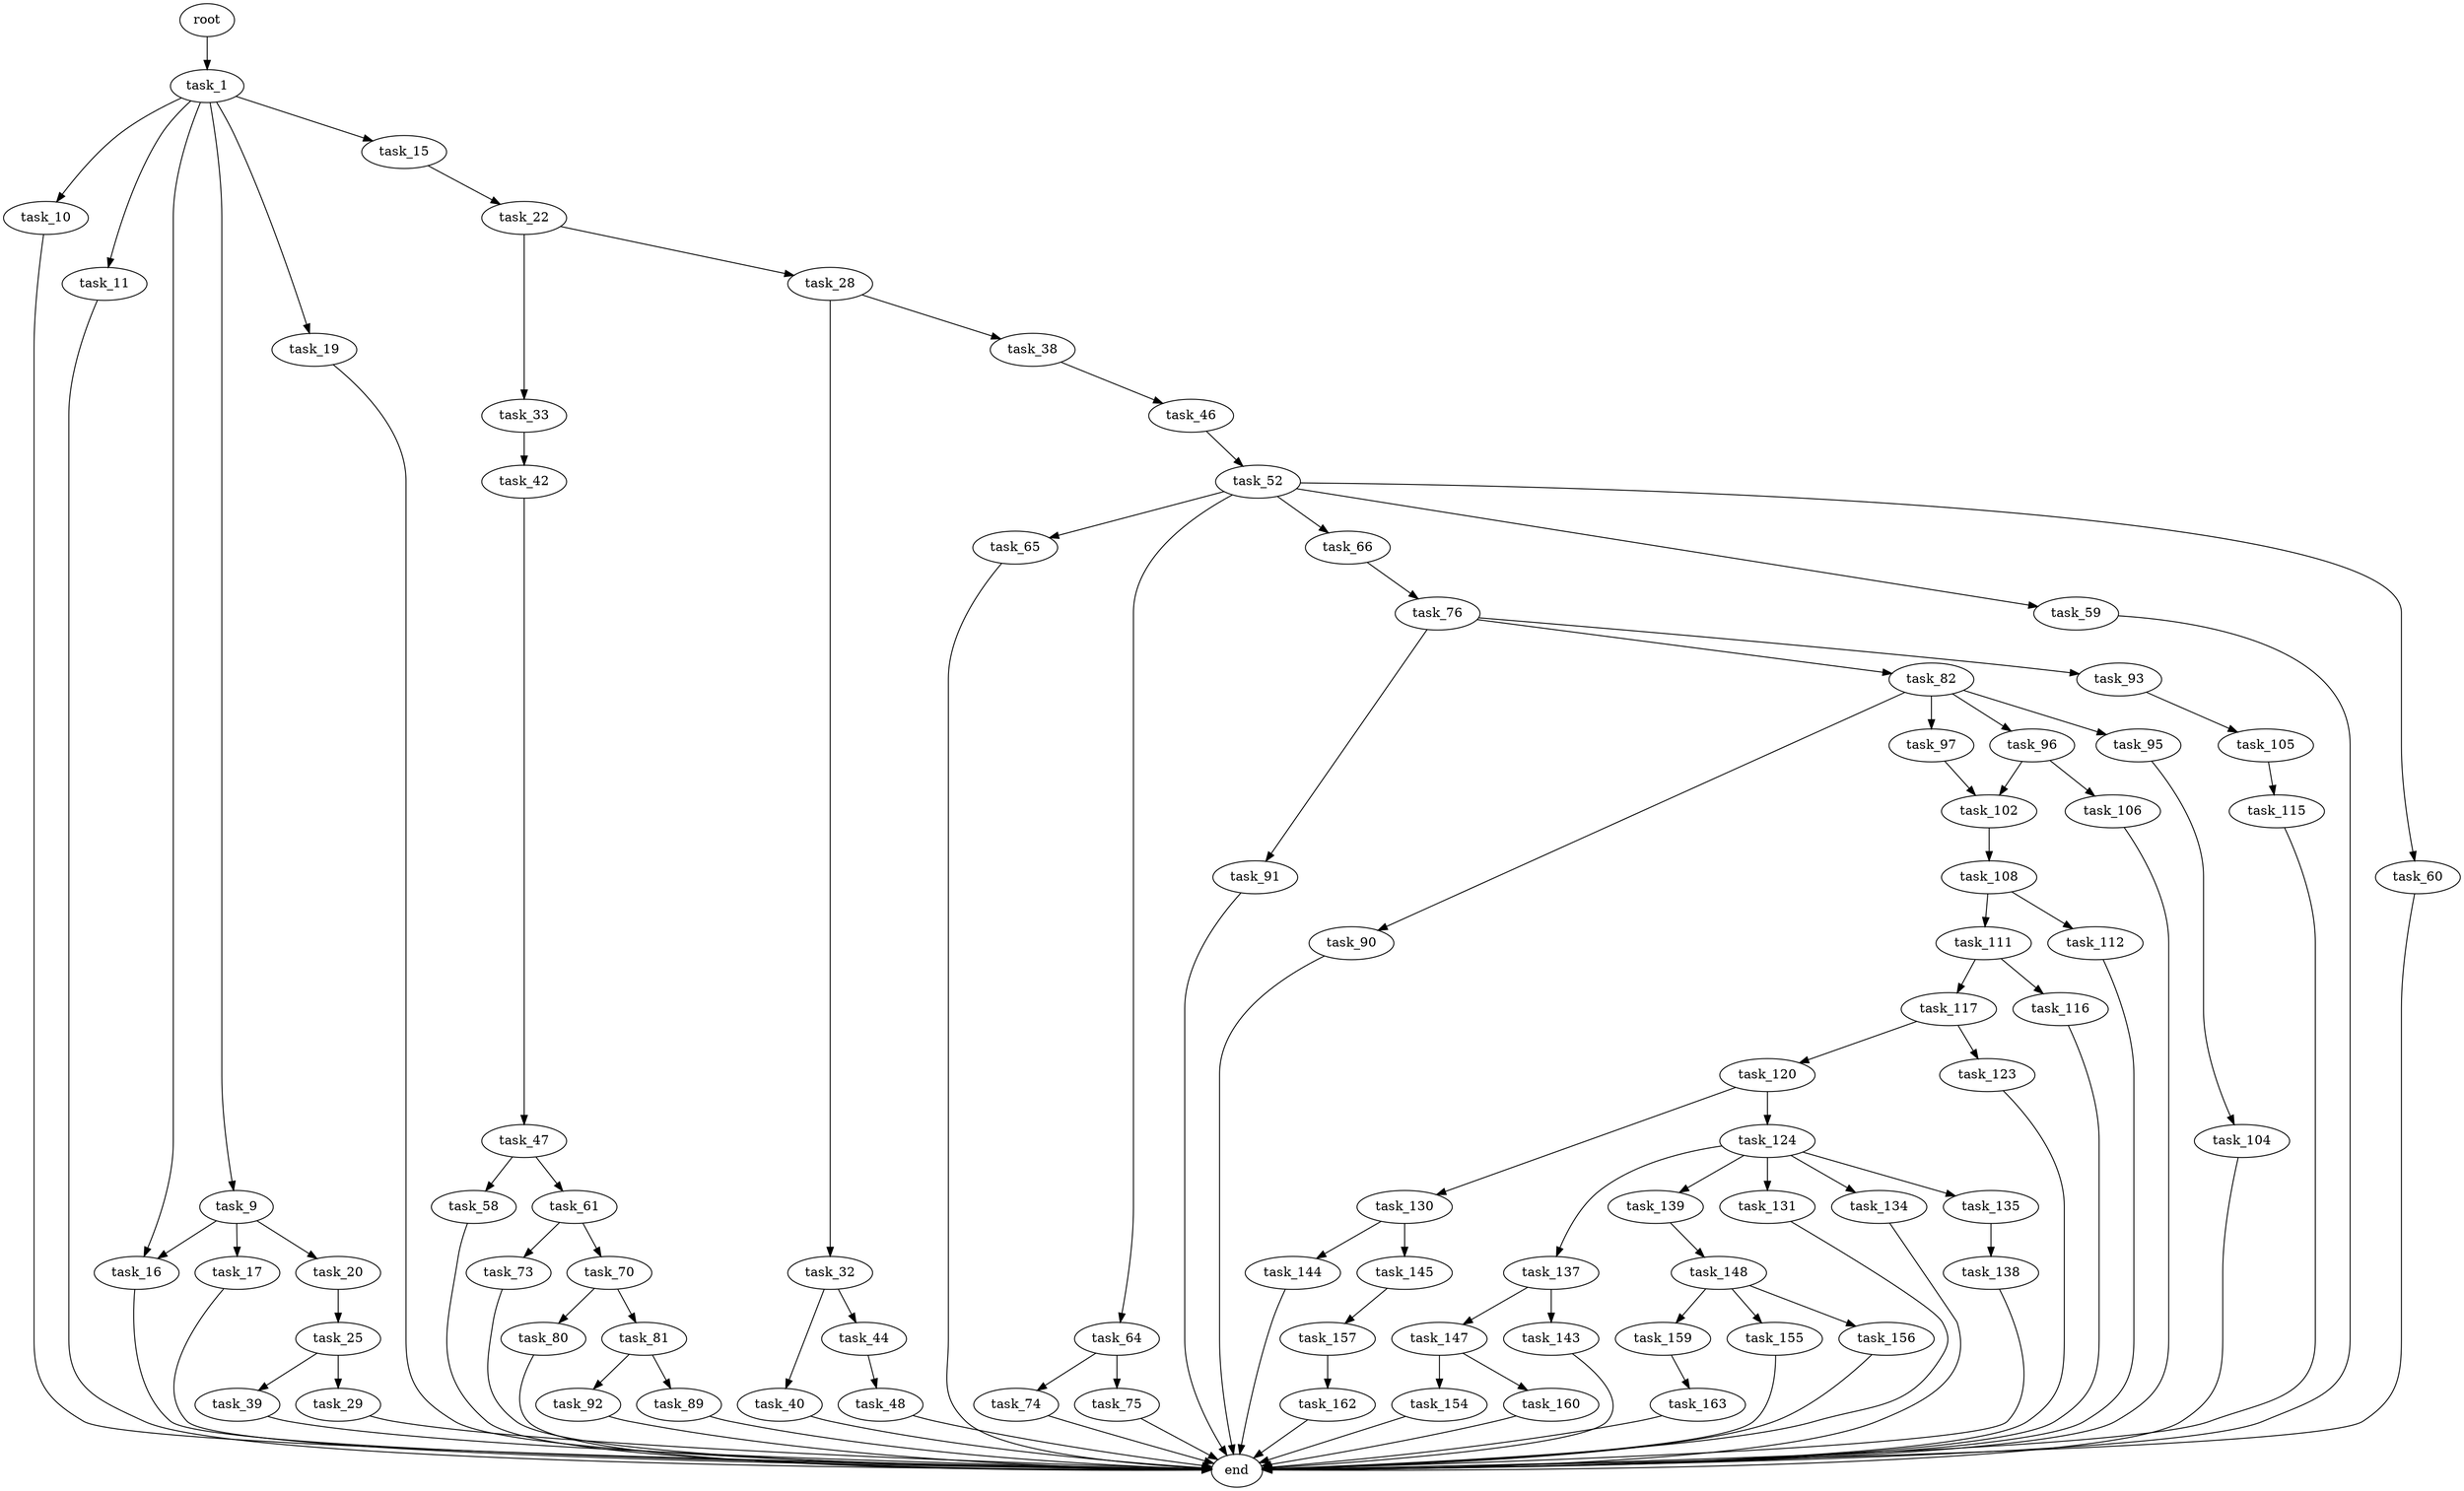 digraph G {
  root [size="0.000000"];
  task_1 [size="22383849108.000000"];
  task_9 [size="11693881390.000000"];
  task_10 [size="549755813888.000000"];
  task_11 [size="231928233984.000000"];
  task_15 [size="782757789696.000000"];
  task_16 [size="5421558696.000000"];
  task_17 [size="1207350725.000000"];
  task_19 [size="33647050506.000000"];
  task_20 [size="103039696743.000000"];
  task_22 [size="28991029248.000000"];
  task_25 [size="118020200227.000000"];
  task_28 [size="3162087554.000000"];
  task_29 [size="148989472357.000000"];
  task_32 [size="31493821921.000000"];
  task_33 [size="1073741824000.000000"];
  task_38 [size="352366592048.000000"];
  task_39 [size="1073741824000.000000"];
  task_40 [size="112289341479.000000"];
  task_42 [size="1021020301225.000000"];
  task_44 [size="24823790492.000000"];
  task_46 [size="355251057877.000000"];
  task_47 [size="368293445632.000000"];
  task_48 [size="398040809051.000000"];
  task_52 [size="549755813888.000000"];
  task_58 [size="8589934592.000000"];
  task_59 [size="1061245246262.000000"];
  task_60 [size="273916360001.000000"];
  task_61 [size="83175022462.000000"];
  task_64 [size="7301184495.000000"];
  task_65 [size="18965686281.000000"];
  task_66 [size="1073741824000.000000"];
  task_70 [size="2658443817.000000"];
  task_73 [size="1416535982308.000000"];
  task_74 [size="36113489499.000000"];
  task_75 [size="34308659708.000000"];
  task_76 [size="607920679.000000"];
  task_80 [size="647506453608.000000"];
  task_81 [size="1108534825105.000000"];
  task_82 [size="1073741824000.000000"];
  task_89 [size="134217728000.000000"];
  task_90 [size="147783452671.000000"];
  task_91 [size="188229084414.000000"];
  task_92 [size="7191728340.000000"];
  task_93 [size="90811784747.000000"];
  task_95 [size="237243907054.000000"];
  task_96 [size="58771206490.000000"];
  task_97 [size="841009221.000000"];
  task_102 [size="68719476736.000000"];
  task_104 [size="1426289676192.000000"];
  task_105 [size="697985829642.000000"];
  task_106 [size="597404828994.000000"];
  task_108 [size="41645846645.000000"];
  task_111 [size="782757789696.000000"];
  task_112 [size="231928233984.000000"];
  task_115 [size="5622022066.000000"];
  task_116 [size="13944445904.000000"];
  task_117 [size="231928233984.000000"];
  task_120 [size="22050714467.000000"];
  task_123 [size="1793662832.000000"];
  task_124 [size="289814478865.000000"];
  task_130 [size="23704308269.000000"];
  task_131 [size="1460014327.000000"];
  task_134 [size="4282968249.000000"];
  task_135 [size="418004828883.000000"];
  task_137 [size="68719476736.000000"];
  task_138 [size="68719476736.000000"];
  task_139 [size="134217728000.000000"];
  task_143 [size="28991029248.000000"];
  task_144 [size="18401638186.000000"];
  task_145 [size="68719476736.000000"];
  task_147 [size="258418396678.000000"];
  task_148 [size="2953340700.000000"];
  task_154 [size="8589934592.000000"];
  task_155 [size="1879236985.000000"];
  task_156 [size="12838571376.000000"];
  task_157 [size="1073741824000.000000"];
  task_159 [size="190935212140.000000"];
  task_160 [size="11713164291.000000"];
  task_162 [size="231928233984.000000"];
  task_163 [size="368293445632.000000"];
  end [size="0.000000"];

  root -> task_1 [size="1.000000"];
  task_1 -> task_9 [size="838860800.000000"];
  task_1 -> task_10 [size="838860800.000000"];
  task_1 -> task_11 [size="838860800.000000"];
  task_1 -> task_15 [size="838860800.000000"];
  task_1 -> task_16 [size="838860800.000000"];
  task_1 -> task_19 [size="838860800.000000"];
  task_9 -> task_16 [size="209715200.000000"];
  task_9 -> task_17 [size="209715200.000000"];
  task_9 -> task_20 [size="209715200.000000"];
  task_10 -> end [size="1.000000"];
  task_11 -> end [size="1.000000"];
  task_15 -> task_22 [size="679477248.000000"];
  task_16 -> end [size="1.000000"];
  task_17 -> end [size="1.000000"];
  task_19 -> end [size="1.000000"];
  task_20 -> task_25 [size="209715200.000000"];
  task_22 -> task_28 [size="75497472.000000"];
  task_22 -> task_33 [size="75497472.000000"];
  task_25 -> task_29 [size="134217728.000000"];
  task_25 -> task_39 [size="134217728.000000"];
  task_28 -> task_32 [size="75497472.000000"];
  task_28 -> task_38 [size="75497472.000000"];
  task_29 -> end [size="1.000000"];
  task_32 -> task_40 [size="33554432.000000"];
  task_32 -> task_44 [size="33554432.000000"];
  task_33 -> task_42 [size="838860800.000000"];
  task_38 -> task_46 [size="838860800.000000"];
  task_39 -> end [size="1.000000"];
  task_40 -> end [size="1.000000"];
  task_42 -> task_47 [size="838860800.000000"];
  task_44 -> task_48 [size="536870912.000000"];
  task_46 -> task_52 [size="679477248.000000"];
  task_47 -> task_58 [size="411041792.000000"];
  task_47 -> task_61 [size="411041792.000000"];
  task_48 -> end [size="1.000000"];
  task_52 -> task_59 [size="536870912.000000"];
  task_52 -> task_60 [size="536870912.000000"];
  task_52 -> task_64 [size="536870912.000000"];
  task_52 -> task_65 [size="536870912.000000"];
  task_52 -> task_66 [size="536870912.000000"];
  task_58 -> end [size="1.000000"];
  task_59 -> end [size="1.000000"];
  task_60 -> end [size="1.000000"];
  task_61 -> task_70 [size="75497472.000000"];
  task_61 -> task_73 [size="75497472.000000"];
  task_64 -> task_74 [size="301989888.000000"];
  task_64 -> task_75 [size="301989888.000000"];
  task_65 -> end [size="1.000000"];
  task_66 -> task_76 [size="838860800.000000"];
  task_70 -> task_80 [size="75497472.000000"];
  task_70 -> task_81 [size="75497472.000000"];
  task_73 -> end [size="1.000000"];
  task_74 -> end [size="1.000000"];
  task_75 -> end [size="1.000000"];
  task_76 -> task_82 [size="33554432.000000"];
  task_76 -> task_91 [size="33554432.000000"];
  task_76 -> task_93 [size="33554432.000000"];
  task_80 -> end [size="1.000000"];
  task_81 -> task_89 [size="838860800.000000"];
  task_81 -> task_92 [size="838860800.000000"];
  task_82 -> task_90 [size="838860800.000000"];
  task_82 -> task_95 [size="838860800.000000"];
  task_82 -> task_96 [size="838860800.000000"];
  task_82 -> task_97 [size="838860800.000000"];
  task_89 -> end [size="1.000000"];
  task_90 -> end [size="1.000000"];
  task_91 -> end [size="1.000000"];
  task_92 -> end [size="1.000000"];
  task_93 -> task_105 [size="134217728.000000"];
  task_95 -> task_104 [size="209715200.000000"];
  task_96 -> task_102 [size="134217728.000000"];
  task_96 -> task_106 [size="134217728.000000"];
  task_97 -> task_102 [size="33554432.000000"];
  task_102 -> task_108 [size="134217728.000000"];
  task_104 -> end [size="1.000000"];
  task_105 -> task_115 [size="536870912.000000"];
  task_106 -> end [size="1.000000"];
  task_108 -> task_111 [size="838860800.000000"];
  task_108 -> task_112 [size="838860800.000000"];
  task_111 -> task_116 [size="679477248.000000"];
  task_111 -> task_117 [size="679477248.000000"];
  task_112 -> end [size="1.000000"];
  task_115 -> end [size="1.000000"];
  task_116 -> end [size="1.000000"];
  task_117 -> task_120 [size="301989888.000000"];
  task_117 -> task_123 [size="301989888.000000"];
  task_120 -> task_124 [size="536870912.000000"];
  task_120 -> task_130 [size="536870912.000000"];
  task_123 -> end [size="1.000000"];
  task_124 -> task_131 [size="411041792.000000"];
  task_124 -> task_134 [size="411041792.000000"];
  task_124 -> task_135 [size="411041792.000000"];
  task_124 -> task_137 [size="411041792.000000"];
  task_124 -> task_139 [size="411041792.000000"];
  task_130 -> task_144 [size="75497472.000000"];
  task_130 -> task_145 [size="75497472.000000"];
  task_131 -> end [size="1.000000"];
  task_134 -> end [size="1.000000"];
  task_135 -> task_138 [size="536870912.000000"];
  task_137 -> task_143 [size="134217728.000000"];
  task_137 -> task_147 [size="134217728.000000"];
  task_138 -> end [size="1.000000"];
  task_139 -> task_148 [size="209715200.000000"];
  task_143 -> end [size="1.000000"];
  task_144 -> end [size="1.000000"];
  task_145 -> task_157 [size="134217728.000000"];
  task_147 -> task_154 [size="536870912.000000"];
  task_147 -> task_160 [size="536870912.000000"];
  task_148 -> task_155 [size="75497472.000000"];
  task_148 -> task_156 [size="75497472.000000"];
  task_148 -> task_159 [size="75497472.000000"];
  task_154 -> end [size="1.000000"];
  task_155 -> end [size="1.000000"];
  task_156 -> end [size="1.000000"];
  task_157 -> task_162 [size="838860800.000000"];
  task_159 -> task_163 [size="209715200.000000"];
  task_160 -> end [size="1.000000"];
  task_162 -> end [size="1.000000"];
  task_163 -> end [size="1.000000"];
}
